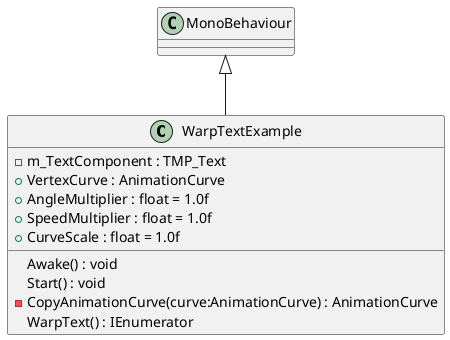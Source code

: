 @startuml
class WarpTextExample {
    - m_TextComponent : TMP_Text
    + VertexCurve : AnimationCurve
    + AngleMultiplier : float = 1.0f
    + SpeedMultiplier : float = 1.0f
    + CurveScale : float = 1.0f
    Awake() : void
    Start() : void
    - CopyAnimationCurve(curve:AnimationCurve) : AnimationCurve
    WarpText() : IEnumerator
}
MonoBehaviour <|-- WarpTextExample
@enduml
